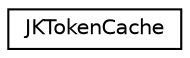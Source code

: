 digraph "Graphical Class Hierarchy"
{
  edge [fontname="Helvetica",fontsize="10",labelfontname="Helvetica",labelfontsize="10"];
  node [fontname="Helvetica",fontsize="10",shape=record];
  rankdir="LR";
  Node1 [label="JKTokenCache",height=0.2,width=0.4,color="black", fillcolor="white", style="filled",URL="$struct_j_k_token_cache.html"];
}
